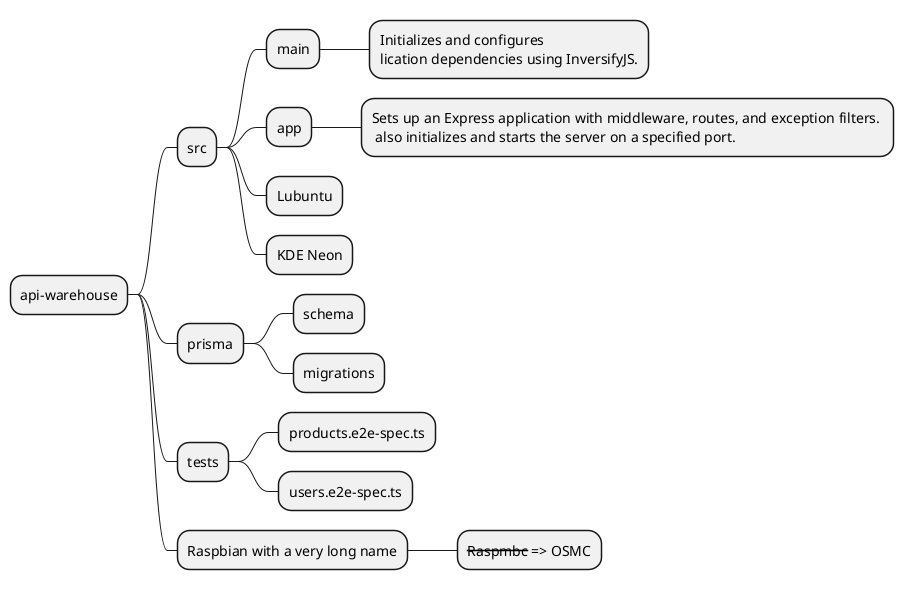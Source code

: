 @startmindmap
* api-warehouse
** src
*** main
**** Initializes and configures \nlication dependencies using InversifyJS.
*** app
**** Sets up an Express application with middleware, routes, and exception filters. \n also initializes and starts the server on a specified port.
*** Lubuntu
*** KDE Neon
** prisma
*** schema
*** migrations
** tests
*** products.e2e-spec.ts
*** users.e2e-spec.ts
** Raspbian with a very long name
*** <s>Raspmbc</s> => OSMC
@endmindmap
